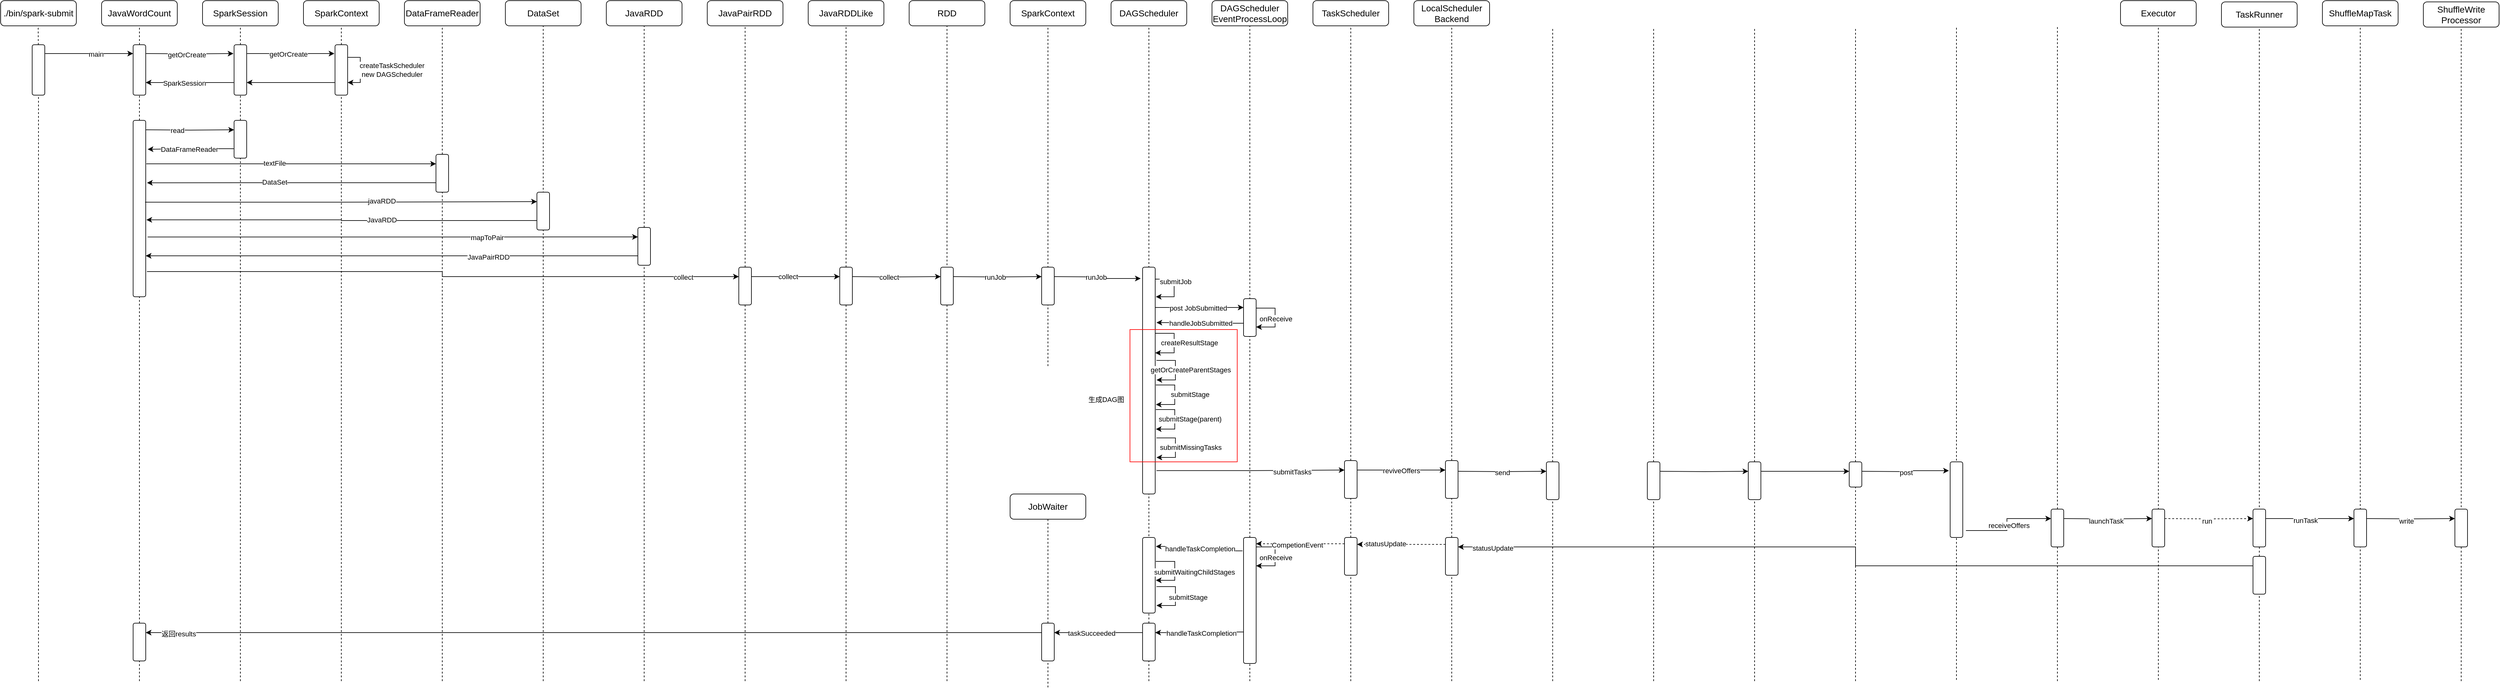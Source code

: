 <mxfile version="20.2.2" type="github">
  <diagram id="U8BS91Y_MRsQbwHD1So6" name="Page-1">
    <mxGraphModel dx="6232" dy="809" grid="1" gridSize="10" guides="1" tooltips="1" connect="1" arrows="1" fold="1" page="1" pageScale="1" pageWidth="5000" pageHeight="3000" math="0" shadow="0">
      <root>
        <mxCell id="0" />
        <mxCell id="1" parent="0" />
        <mxCell id="0Mfr6jbFzVe-f7cG6Vl7-1" value="DataFrameReader" style="rounded=1;html=1;fontSize=14;whiteSpace=wrap;" parent="1" vertex="1">
          <mxGeometry x="-4320" y="80" width="120" height="40" as="geometry" />
        </mxCell>
        <mxCell id="0Mfr6jbFzVe-f7cG6Vl7-2" value="" style="endArrow=none;dashed=1;html=1;rounded=0;entryX=0.5;entryY=1;entryDx=0;entryDy=0;startArrow=none;" parent="1" source="-e6ujkZfyic5jgYB_E-2-20" edge="1">
          <mxGeometry width="50" height="50" relative="1" as="geometry">
            <mxPoint x="-4260" y="1160" as="sourcePoint" />
            <mxPoint x="-4260" y="120" as="targetPoint" />
          </mxGeometry>
        </mxCell>
        <mxCell id="0Mfr6jbFzVe-f7cG6Vl7-5" value="DataSet" style="rounded=1;html=1;fontSize=14;whiteSpace=wrap;" parent="1" vertex="1">
          <mxGeometry x="-4160" y="80" width="120" height="40" as="geometry" />
        </mxCell>
        <mxCell id="0Mfr6jbFzVe-f7cG6Vl7-6" value="" style="endArrow=none;dashed=1;html=1;rounded=0;entryX=0.5;entryY=1;entryDx=0;entryDy=0;startArrow=none;" parent="1" edge="1">
          <mxGeometry width="50" height="50" relative="1" as="geometry">
            <mxPoint x="-4100" y="1160" as="sourcePoint" />
            <mxPoint x="-4100" y="120" as="targetPoint" />
          </mxGeometry>
        </mxCell>
        <mxCell id="0Mfr6jbFzVe-f7cG6Vl7-7" value="JavaRDD" style="rounded=1;html=1;fontSize=14;whiteSpace=wrap;" parent="1" vertex="1">
          <mxGeometry x="-4000" y="80" width="120" height="40" as="geometry" />
        </mxCell>
        <mxCell id="0Mfr6jbFzVe-f7cG6Vl7-8" value="" style="endArrow=none;dashed=1;html=1;rounded=0;entryX=0.5;entryY=1;entryDx=0;entryDy=0;startArrow=none;" parent="1" edge="1">
          <mxGeometry width="50" height="50" relative="1" as="geometry">
            <mxPoint x="-3940" y="1160" as="sourcePoint" />
            <mxPoint x="-3940" y="120" as="targetPoint" />
          </mxGeometry>
        </mxCell>
        <mxCell id="0Mfr6jbFzVe-f7cG6Vl7-9" value="JavaPairRDD" style="rounded=1;html=1;fontSize=14;whiteSpace=wrap;" parent="1" vertex="1">
          <mxGeometry x="-3840" y="80" width="120" height="40" as="geometry" />
        </mxCell>
        <mxCell id="0Mfr6jbFzVe-f7cG6Vl7-10" value="" style="endArrow=none;dashed=1;html=1;rounded=0;entryX=0.5;entryY=1;entryDx=0;entryDy=0;startArrow=none;" parent="1" source="-e6ujkZfyic5jgYB_E-2-28" edge="1">
          <mxGeometry width="50" height="50" relative="1" as="geometry">
            <mxPoint x="-3780" y="1160" as="sourcePoint" />
            <mxPoint x="-3780" y="120" as="targetPoint" />
          </mxGeometry>
        </mxCell>
        <mxCell id="0Mfr6jbFzVe-f7cG6Vl7-11" value="JavaRDDLike" style="rounded=1;html=1;fontSize=14;whiteSpace=wrap;" parent="1" vertex="1">
          <mxGeometry x="-3680" y="80" width="120" height="40" as="geometry" />
        </mxCell>
        <mxCell id="0Mfr6jbFzVe-f7cG6Vl7-12" value="" style="endArrow=none;dashed=1;html=1;rounded=0;entryX=0.5;entryY=1;entryDx=0;entryDy=0;startArrow=none;" parent="1" source="-e6ujkZfyic5jgYB_E-2-44" edge="1">
          <mxGeometry width="50" height="50" relative="1" as="geometry">
            <mxPoint x="-3620" y="1160" as="sourcePoint" />
            <mxPoint x="-3620" y="120" as="targetPoint" />
          </mxGeometry>
        </mxCell>
        <mxCell id="0Mfr6jbFzVe-f7cG6Vl7-13" value="RDD" style="rounded=1;html=1;fontSize=14;whiteSpace=wrap;" parent="1" vertex="1">
          <mxGeometry x="-3520" y="80" width="120" height="40" as="geometry" />
        </mxCell>
        <mxCell id="0Mfr6jbFzVe-f7cG6Vl7-14" value="" style="endArrow=none;dashed=1;html=1;rounded=0;entryX=0.5;entryY=1;entryDx=0;entryDy=0;startArrow=none;" parent="1" edge="1">
          <mxGeometry width="50" height="50" relative="1" as="geometry">
            <mxPoint x="-3460" y="1160" as="sourcePoint" />
            <mxPoint x="-3460" y="120" as="targetPoint" />
          </mxGeometry>
        </mxCell>
        <mxCell id="0Mfr6jbFzVe-f7cG6Vl7-15" value="SparkContext" style="rounded=1;html=1;fontSize=14;whiteSpace=wrap;" parent="1" vertex="1">
          <mxGeometry x="-3360" y="80" width="120" height="40" as="geometry" />
        </mxCell>
        <mxCell id="0Mfr6jbFzVe-f7cG6Vl7-16" value="" style="endArrow=none;dashed=1;html=1;rounded=0;entryX=0.5;entryY=1;entryDx=0;entryDy=0;startArrow=none;" parent="1" edge="1">
          <mxGeometry width="50" height="50" relative="1" as="geometry">
            <mxPoint x="-3300" y="660" as="sourcePoint" />
            <mxPoint x="-3300" y="120" as="targetPoint" />
          </mxGeometry>
        </mxCell>
        <mxCell id="0Mfr6jbFzVe-f7cG6Vl7-17" value="DAGScheduler" style="rounded=1;html=1;fontSize=14;whiteSpace=wrap;" parent="1" vertex="1">
          <mxGeometry x="-3200" y="80" width="120" height="40" as="geometry" />
        </mxCell>
        <mxCell id="0Mfr6jbFzVe-f7cG6Vl7-18" value="" style="endArrow=none;dashed=1;html=1;rounded=0;entryX=0.5;entryY=1;entryDx=0;entryDy=0;startArrow=none;" parent="1" source="yeJJzaqy2e3DadIRj8Ek-104" edge="1">
          <mxGeometry width="50" height="50" relative="1" as="geometry">
            <mxPoint x="-3140" y="1160" as="sourcePoint" />
            <mxPoint x="-3140" y="120" as="targetPoint" />
          </mxGeometry>
        </mxCell>
        <mxCell id="0Mfr6jbFzVe-f7cG6Vl7-19" value="&lt;div&gt;DAGScheduler&lt;/div&gt;&lt;div&gt;EventProcessLoop&lt;/div&gt;" style="rounded=1;html=1;fontSize=14;whiteSpace=wrap;" parent="1" vertex="1">
          <mxGeometry x="-3040" y="80" width="120" height="40" as="geometry" />
        </mxCell>
        <mxCell id="0Mfr6jbFzVe-f7cG6Vl7-20" value="" style="endArrow=none;dashed=1;html=1;rounded=0;entryX=0.5;entryY=1;entryDx=0;entryDy=0;startArrow=none;" parent="1" source="yeJJzaqy2e3DadIRj8Ek-89" edge="1">
          <mxGeometry width="50" height="50" relative="1" as="geometry">
            <mxPoint x="-2980" y="1160" as="sourcePoint" />
            <mxPoint x="-2980" y="120" as="targetPoint" />
          </mxGeometry>
        </mxCell>
        <mxCell id="0Mfr6jbFzVe-f7cG6Vl7-21" value="TaskScheduler" style="rounded=1;html=1;fontSize=14;whiteSpace=wrap;" parent="1" vertex="1">
          <mxGeometry x="-2880" y="80" width="120" height="40" as="geometry" />
        </mxCell>
        <mxCell id="0Mfr6jbFzVe-f7cG6Vl7-22" value="" style="endArrow=none;dashed=1;html=1;rounded=0;entryX=0.5;entryY=1;entryDx=0;entryDy=0;startArrow=none;" parent="1" source="yeJJzaqy2e3DadIRj8Ek-10" edge="1">
          <mxGeometry width="50" height="50" relative="1" as="geometry">
            <mxPoint x="-2820" y="1160" as="sourcePoint" />
            <mxPoint x="-2820" y="120" as="targetPoint" />
          </mxGeometry>
        </mxCell>
        <mxCell id="0Mfr6jbFzVe-f7cG6Vl7-23" value="&lt;div&gt;LocalScheduler&lt;/div&gt;&lt;div&gt;Backend&lt;/div&gt;" style="rounded=1;html=1;fontSize=14;whiteSpace=wrap;" parent="1" vertex="1">
          <mxGeometry x="-2720" y="80" width="120" height="40" as="geometry" />
        </mxCell>
        <mxCell id="0Mfr6jbFzVe-f7cG6Vl7-24" value="" style="endArrow=none;dashed=1;html=1;rounded=0;entryX=0.5;entryY=1;entryDx=0;entryDy=0;startArrow=none;" parent="1" source="yeJJzaqy2e3DadIRj8Ek-16" edge="1">
          <mxGeometry width="50" height="50" relative="1" as="geometry">
            <mxPoint x="-2660" y="1160" as="sourcePoint" />
            <mxPoint x="-2660" y="120" as="targetPoint" />
          </mxGeometry>
        </mxCell>
        <mxCell id="0Mfr6jbFzVe-f7cG6Vl7-25" value="SparkContext" style="rounded=1;html=1;fontSize=14;whiteSpace=wrap;" parent="1" vertex="1">
          <mxGeometry x="-4480" y="80" width="120" height="40" as="geometry" />
        </mxCell>
        <mxCell id="0Mfr6jbFzVe-f7cG6Vl7-26" value="" style="endArrow=none;dashed=1;html=1;rounded=0;entryX=0.5;entryY=1;entryDx=0;entryDy=0;startArrow=none;" parent="1" source="-e6ujkZfyic5jgYB_E-2-3" edge="1">
          <mxGeometry width="50" height="50" relative="1" as="geometry">
            <mxPoint x="-4420" y="1160" as="sourcePoint" />
            <mxPoint x="-4420" y="120" as="targetPoint" />
          </mxGeometry>
        </mxCell>
        <mxCell id="0Mfr6jbFzVe-f7cG6Vl7-27" value="SparkSession" style="rounded=1;html=1;fontSize=14;whiteSpace=wrap;" parent="1" vertex="1">
          <mxGeometry x="-4640" y="80" width="120" height="40" as="geometry" />
        </mxCell>
        <mxCell id="0Mfr6jbFzVe-f7cG6Vl7-28" value="" style="endArrow=none;dashed=1;html=1;rounded=0;entryX=0.5;entryY=1;entryDx=0;entryDy=0;startArrow=none;" parent="1" source="-e6ujkZfyic5jgYB_E-2-15" edge="1">
          <mxGeometry width="50" height="50" relative="1" as="geometry">
            <mxPoint x="-4580" y="1160" as="sourcePoint" />
            <mxPoint x="-4580" y="120" as="targetPoint" />
          </mxGeometry>
        </mxCell>
        <mxCell id="0Mfr6jbFzVe-f7cG6Vl7-29" value="JavaWordCount" style="rounded=1;html=1;fontSize=14;whiteSpace=wrap;" parent="1" vertex="1">
          <mxGeometry x="-4800" y="80" width="120" height="40" as="geometry" />
        </mxCell>
        <mxCell id="0Mfr6jbFzVe-f7cG6Vl7-30" value="" style="endArrow=none;dashed=1;html=1;rounded=0;entryX=0.5;entryY=1;entryDx=0;entryDy=0;startArrow=none;" parent="1" source="-e6ujkZfyic5jgYB_E-2-13" edge="1">
          <mxGeometry width="50" height="50" relative="1" as="geometry">
            <mxPoint x="-4740" y="1160" as="sourcePoint" />
            <mxPoint x="-4740" y="120" as="targetPoint" />
          </mxGeometry>
        </mxCell>
        <mxCell id="-e6ujkZfyic5jgYB_E-2-5" style="edgeStyle=orthogonalEdgeStyle;rounded=0;orthogonalLoop=1;jettySize=auto;html=1;entryX=-0.05;entryY=0.175;entryDx=0;entryDy=0;entryPerimeter=0;" parent="1" target="-e6ujkZfyic5jgYB_E-2-2" edge="1">
          <mxGeometry relative="1" as="geometry">
            <mxPoint x="-4730" y="164" as="sourcePoint" />
          </mxGeometry>
        </mxCell>
        <mxCell id="-e6ujkZfyic5jgYB_E-2-7" value="&lt;div&gt;getOrCreate&lt;/div&gt;" style="edgeLabel;html=1;align=center;verticalAlign=middle;resizable=0;points=[];" parent="-e6ujkZfyic5jgYB_E-2-5" vertex="1" connectable="0">
          <mxGeometry x="-0.286" y="-2" relative="1" as="geometry">
            <mxPoint x="15" y="-1" as="offset" />
          </mxGeometry>
        </mxCell>
        <mxCell id="-e6ujkZfyic5jgYB_E-2-1" value="" style="rounded=1;whiteSpace=wrap;html=1;" parent="1" vertex="1">
          <mxGeometry x="-4750" y="150" width="20" height="80" as="geometry" />
        </mxCell>
        <mxCell id="-e6ujkZfyic5jgYB_E-2-6" style="edgeStyle=orthogonalEdgeStyle;rounded=0;orthogonalLoop=1;jettySize=auto;html=1;exitX=0.95;exitY=0.175;exitDx=0;exitDy=0;entryX=-0.05;entryY=0.175;entryDx=0;entryDy=0;entryPerimeter=0;exitPerimeter=0;" parent="1" source="-e6ujkZfyic5jgYB_E-2-2" target="-e6ujkZfyic5jgYB_E-2-3" edge="1">
          <mxGeometry relative="1" as="geometry">
            <mxPoint x="-4440" y="165" as="targetPoint" />
          </mxGeometry>
        </mxCell>
        <mxCell id="-e6ujkZfyic5jgYB_E-2-8" value="getOrCreate" style="edgeLabel;html=1;align=center;verticalAlign=middle;resizable=0;points=[];" parent="-e6ujkZfyic5jgYB_E-2-6" vertex="1" connectable="0">
          <mxGeometry x="-0.343" y="-1" relative="1" as="geometry">
            <mxPoint x="21" as="offset" />
          </mxGeometry>
        </mxCell>
        <mxCell id="-e6ujkZfyic5jgYB_E-2-12" style="edgeStyle=orthogonalEdgeStyle;rounded=0;orthogonalLoop=1;jettySize=auto;html=1;exitX=0;exitY=0.75;exitDx=0;exitDy=0;entryX=1;entryY=0.75;entryDx=0;entryDy=0;" parent="1" source="-e6ujkZfyic5jgYB_E-2-2" target="-e6ujkZfyic5jgYB_E-2-1" edge="1">
          <mxGeometry relative="1" as="geometry" />
        </mxCell>
        <mxCell id="-e6ujkZfyic5jgYB_E-2-26" value="SparkSession" style="edgeLabel;html=1;align=center;verticalAlign=middle;resizable=0;points=[];" parent="-e6ujkZfyic5jgYB_E-2-12" vertex="1" connectable="0">
          <mxGeometry x="0.257" y="1" relative="1" as="geometry">
            <mxPoint x="9" as="offset" />
          </mxGeometry>
        </mxCell>
        <mxCell id="-e6ujkZfyic5jgYB_E-2-2" value="" style="rounded=1;whiteSpace=wrap;html=1;" parent="1" vertex="1">
          <mxGeometry x="-4590" y="150" width="20" height="80" as="geometry" />
        </mxCell>
        <mxCell id="-e6ujkZfyic5jgYB_E-2-11" style="edgeStyle=orthogonalEdgeStyle;rounded=0;orthogonalLoop=1;jettySize=auto;html=1;exitX=0;exitY=0.75;exitDx=0;exitDy=0;entryX=1;entryY=0.75;entryDx=0;entryDy=0;" parent="1" source="-e6ujkZfyic5jgYB_E-2-3" target="-e6ujkZfyic5jgYB_E-2-2" edge="1">
          <mxGeometry relative="1" as="geometry" />
        </mxCell>
        <mxCell id="-e6ujkZfyic5jgYB_E-2-3" value="" style="rounded=1;whiteSpace=wrap;html=1;" parent="1" vertex="1">
          <mxGeometry x="-4430" y="150" width="20" height="80" as="geometry" />
        </mxCell>
        <mxCell id="-e6ujkZfyic5jgYB_E-2-4" value="" style="endArrow=none;dashed=1;html=1;rounded=0;entryX=0.5;entryY=1;entryDx=0;entryDy=0;startArrow=none;" parent="1" target="-e6ujkZfyic5jgYB_E-2-3" edge="1">
          <mxGeometry width="50" height="50" relative="1" as="geometry">
            <mxPoint x="-4420" y="1160" as="sourcePoint" />
            <mxPoint x="-4420" y="120" as="targetPoint" />
          </mxGeometry>
        </mxCell>
        <mxCell id="-e6ujkZfyic5jgYB_E-2-9" value="&lt;div&gt;createTaskScheduler&lt;/div&gt;&lt;div&gt;new DAGScheduler&lt;br&gt;&lt;/div&gt;" style="edgeStyle=orthogonalEdgeStyle;rounded=0;orthogonalLoop=1;jettySize=auto;html=1;exitX=1;exitY=0.25;exitDx=0;exitDy=0;entryX=1;entryY=0.75;entryDx=0;entryDy=0;" parent="1" source="-e6ujkZfyic5jgYB_E-2-3" target="-e6ujkZfyic5jgYB_E-2-3" edge="1">
          <mxGeometry y="50" relative="1" as="geometry">
            <mxPoint as="offset" />
          </mxGeometry>
        </mxCell>
        <mxCell id="-e6ujkZfyic5jgYB_E-2-13" value="" style="rounded=1;whiteSpace=wrap;html=1;" parent="1" vertex="1">
          <mxGeometry x="-4750" y="270" width="20" height="280" as="geometry" />
        </mxCell>
        <mxCell id="-e6ujkZfyic5jgYB_E-2-14" value="" style="endArrow=none;dashed=1;html=1;rounded=0;entryX=0.5;entryY=1;entryDx=0;entryDy=0;startArrow=none;" parent="1" source="yeJJzaqy2e3DadIRj8Ek-116" target="-e6ujkZfyic5jgYB_E-2-13" edge="1">
          <mxGeometry width="50" height="50" relative="1" as="geometry">
            <mxPoint x="-4740" y="1160" as="sourcePoint" />
            <mxPoint x="-4740" y="120" as="targetPoint" />
          </mxGeometry>
        </mxCell>
        <mxCell id="-e6ujkZfyic5jgYB_E-2-17" style="edgeStyle=orthogonalEdgeStyle;rounded=0;orthogonalLoop=1;jettySize=auto;html=1;exitX=0;exitY=0.25;exitDx=0;exitDy=0;entryX=0;entryY=0.25;entryDx=0;entryDy=0;" parent="1" target="-e6ujkZfyic5jgYB_E-2-15" edge="1">
          <mxGeometry relative="1" as="geometry">
            <mxPoint x="-4730" y="285" as="sourcePoint" />
          </mxGeometry>
        </mxCell>
        <mxCell id="-e6ujkZfyic5jgYB_E-2-35" value="read" style="edgeLabel;html=1;align=center;verticalAlign=middle;resizable=0;points=[];" parent="-e6ujkZfyic5jgYB_E-2-17" vertex="1" connectable="0">
          <mxGeometry x="-0.286" relative="1" as="geometry">
            <mxPoint as="offset" />
          </mxGeometry>
        </mxCell>
        <mxCell id="-e6ujkZfyic5jgYB_E-2-19" style="edgeStyle=orthogonalEdgeStyle;rounded=0;orthogonalLoop=1;jettySize=auto;html=1;exitX=0;exitY=0.75;exitDx=0;exitDy=0;entryX=1.15;entryY=0.164;entryDx=0;entryDy=0;entryPerimeter=0;" parent="1" source="-e6ujkZfyic5jgYB_E-2-15" target="-e6ujkZfyic5jgYB_E-2-13" edge="1">
          <mxGeometry relative="1" as="geometry" />
        </mxCell>
        <mxCell id="-e6ujkZfyic5jgYB_E-2-36" value="DataFrameReader" style="edgeLabel;html=1;align=center;verticalAlign=middle;resizable=0;points=[];" parent="-e6ujkZfyic5jgYB_E-2-19" vertex="1" connectable="0">
          <mxGeometry x="0.26" relative="1" as="geometry">
            <mxPoint x="15" as="offset" />
          </mxGeometry>
        </mxCell>
        <mxCell id="-e6ujkZfyic5jgYB_E-2-15" value="" style="rounded=1;whiteSpace=wrap;html=1;" parent="1" vertex="1">
          <mxGeometry x="-4590" y="270" width="20" height="60" as="geometry" />
        </mxCell>
        <mxCell id="-e6ujkZfyic5jgYB_E-2-16" value="" style="endArrow=none;dashed=1;html=1;rounded=0;entryX=0.5;entryY=1;entryDx=0;entryDy=0;startArrow=none;" parent="1" target="-e6ujkZfyic5jgYB_E-2-15" edge="1">
          <mxGeometry width="50" height="50" relative="1" as="geometry">
            <mxPoint x="-4580" y="1160" as="sourcePoint" />
            <mxPoint x="-4580" y="120" as="targetPoint" />
          </mxGeometry>
        </mxCell>
        <mxCell id="-e6ujkZfyic5jgYB_E-2-22" style="edgeStyle=orthogonalEdgeStyle;rounded=0;orthogonalLoop=1;jettySize=auto;html=1;exitX=0;exitY=0.25;exitDx=0;exitDy=0;entryX=1.05;entryY=0.558;entryDx=0;entryDy=0;entryPerimeter=0;" parent="1" edge="1">
          <mxGeometry relative="1" as="geometry">
            <mxPoint x="-4729" y="338.96" as="sourcePoint" />
            <mxPoint x="-4270" y="339" as="targetPoint" />
          </mxGeometry>
        </mxCell>
        <mxCell id="-e6ujkZfyic5jgYB_E-2-37" value="textFile" style="edgeLabel;html=1;align=center;verticalAlign=middle;resizable=0;points=[];" parent="-e6ujkZfyic5jgYB_E-2-22" vertex="1" connectable="0">
          <mxGeometry x="-0.116" y="1" relative="1" as="geometry">
            <mxPoint as="offset" />
          </mxGeometry>
        </mxCell>
        <mxCell id="-e6ujkZfyic5jgYB_E-2-23" style="edgeStyle=orthogonalEdgeStyle;rounded=0;orthogonalLoop=1;jettySize=auto;html=1;exitX=0;exitY=0.75;exitDx=0;exitDy=0;entryX=1.1;entryY=0.354;entryDx=0;entryDy=0;entryPerimeter=0;" parent="1" source="-e6ujkZfyic5jgYB_E-2-20" target="-e6ujkZfyic5jgYB_E-2-13" edge="1">
          <mxGeometry relative="1" as="geometry" />
        </mxCell>
        <mxCell id="-e6ujkZfyic5jgYB_E-2-38" value="DataSet" style="edgeLabel;html=1;align=center;verticalAlign=middle;resizable=0;points=[];" parent="-e6ujkZfyic5jgYB_E-2-23" vertex="1" connectable="0">
          <mxGeometry x="0.118" y="-1" relative="1" as="geometry">
            <mxPoint as="offset" />
          </mxGeometry>
        </mxCell>
        <mxCell id="-e6ujkZfyic5jgYB_E-2-20" value="" style="rounded=1;whiteSpace=wrap;html=1;" parent="1" vertex="1">
          <mxGeometry x="-4270" y="324" width="20" height="60" as="geometry" />
        </mxCell>
        <mxCell id="-e6ujkZfyic5jgYB_E-2-21" value="" style="endArrow=none;dashed=1;html=1;rounded=0;entryX=0.5;entryY=1;entryDx=0;entryDy=0;startArrow=none;" parent="1" target="-e6ujkZfyic5jgYB_E-2-20" edge="1">
          <mxGeometry width="50" height="50" relative="1" as="geometry">
            <mxPoint x="-4260" y="1160" as="sourcePoint" />
            <mxPoint x="-4260" y="120" as="targetPoint" />
          </mxGeometry>
        </mxCell>
        <mxCell id="-e6ujkZfyic5jgYB_E-2-27" style="edgeStyle=orthogonalEdgeStyle;rounded=0;orthogonalLoop=1;jettySize=auto;html=1;exitX=0.95;exitY=0.464;exitDx=0;exitDy=0;entryX=0;entryY=0.25;entryDx=0;entryDy=0;exitPerimeter=0;" parent="1" source="-e6ujkZfyic5jgYB_E-2-13" target="-e6ujkZfyic5jgYB_E-2-24" edge="1">
          <mxGeometry relative="1" as="geometry" />
        </mxCell>
        <mxCell id="-e6ujkZfyic5jgYB_E-2-39" value="javaRDD" style="edgeLabel;html=1;align=center;verticalAlign=middle;resizable=0;points=[];" parent="-e6ujkZfyic5jgYB_E-2-27" vertex="1" connectable="0">
          <mxGeometry x="0.209" y="1" relative="1" as="geometry">
            <mxPoint as="offset" />
          </mxGeometry>
        </mxCell>
        <mxCell id="-e6ujkZfyic5jgYB_E-2-30" style="edgeStyle=orthogonalEdgeStyle;rounded=0;orthogonalLoop=1;jettySize=auto;html=1;exitX=0;exitY=0.75;exitDx=0;exitDy=0;entryX=1.05;entryY=0.564;entryDx=0;entryDy=0;entryPerimeter=0;" parent="1" source="-e6ujkZfyic5jgYB_E-2-24" target="-e6ujkZfyic5jgYB_E-2-13" edge="1">
          <mxGeometry relative="1" as="geometry" />
        </mxCell>
        <mxCell id="-e6ujkZfyic5jgYB_E-2-40" value="JavaRDD" style="edgeLabel;html=1;align=center;verticalAlign=middle;resizable=0;points=[];" parent="-e6ujkZfyic5jgYB_E-2-30" vertex="1" connectable="0">
          <mxGeometry x="-0.171" y="-1" relative="1" as="geometry">
            <mxPoint x="11" as="offset" />
          </mxGeometry>
        </mxCell>
        <mxCell id="-e6ujkZfyic5jgYB_E-2-24" value="" style="rounded=1;whiteSpace=wrap;html=1;" parent="1" vertex="1">
          <mxGeometry x="-4110" y="384" width="20" height="60" as="geometry" />
        </mxCell>
        <mxCell id="-e6ujkZfyic5jgYB_E-2-31" style="edgeStyle=orthogonalEdgeStyle;rounded=0;orthogonalLoop=1;jettySize=auto;html=1;exitX=1.15;exitY=0.661;exitDx=0;exitDy=0;entryX=0;entryY=0.25;entryDx=0;entryDy=0;exitPerimeter=0;" parent="1" source="-e6ujkZfyic5jgYB_E-2-13" target="-e6ujkZfyic5jgYB_E-2-25" edge="1">
          <mxGeometry relative="1" as="geometry" />
        </mxCell>
        <mxCell id="-e6ujkZfyic5jgYB_E-2-41" value="mapToPair" style="edgeLabel;html=1;align=center;verticalAlign=middle;resizable=0;points=[];" parent="-e6ujkZfyic5jgYB_E-2-31" vertex="1" connectable="0">
          <mxGeometry x="0.384" y="-1" relative="1" as="geometry">
            <mxPoint as="offset" />
          </mxGeometry>
        </mxCell>
        <mxCell id="-e6ujkZfyic5jgYB_E-2-32" style="edgeStyle=orthogonalEdgeStyle;rounded=0;orthogonalLoop=1;jettySize=auto;html=1;exitX=0;exitY=0.75;exitDx=0;exitDy=0;" parent="1" source="-e6ujkZfyic5jgYB_E-2-25" edge="1">
          <mxGeometry relative="1" as="geometry">
            <mxPoint x="-4730" y="485" as="targetPoint" />
          </mxGeometry>
        </mxCell>
        <mxCell id="-e6ujkZfyic5jgYB_E-2-42" value="JavaPairRDD" style="edgeLabel;html=1;align=center;verticalAlign=middle;resizable=0;points=[];" parent="-e6ujkZfyic5jgYB_E-2-32" vertex="1" connectable="0">
          <mxGeometry x="-0.364" y="2" relative="1" as="geometry">
            <mxPoint x="11" as="offset" />
          </mxGeometry>
        </mxCell>
        <mxCell id="-e6ujkZfyic5jgYB_E-2-25" value="" style="rounded=1;whiteSpace=wrap;html=1;" parent="1" vertex="1">
          <mxGeometry x="-3950" y="440" width="20" height="60" as="geometry" />
        </mxCell>
        <mxCell id="-e6ujkZfyic5jgYB_E-2-33" style="edgeStyle=orthogonalEdgeStyle;rounded=0;orthogonalLoop=1;jettySize=auto;html=1;exitX=1.1;exitY=0.857;exitDx=0;exitDy=0;entryX=0;entryY=0.25;entryDx=0;entryDy=0;exitPerimeter=0;" parent="1" source="-e6ujkZfyic5jgYB_E-2-13" target="-e6ujkZfyic5jgYB_E-2-28" edge="1">
          <mxGeometry relative="1" as="geometry" />
        </mxCell>
        <mxCell id="-e6ujkZfyic5jgYB_E-2-43" value="collect" style="edgeLabel;html=1;align=center;verticalAlign=middle;resizable=0;points=[];" parent="-e6ujkZfyic5jgYB_E-2-33" vertex="1" connectable="0">
          <mxGeometry x="0.812" y="-1" relative="1" as="geometry">
            <mxPoint x="1" as="offset" />
          </mxGeometry>
        </mxCell>
        <mxCell id="-e6ujkZfyic5jgYB_E-2-46" style="edgeStyle=orthogonalEdgeStyle;rounded=0;orthogonalLoop=1;jettySize=auto;html=1;exitX=1;exitY=0.25;exitDx=0;exitDy=0;entryX=0;entryY=0.25;entryDx=0;entryDy=0;" parent="1" source="-e6ujkZfyic5jgYB_E-2-28" target="-e6ujkZfyic5jgYB_E-2-44" edge="1">
          <mxGeometry relative="1" as="geometry" />
        </mxCell>
        <mxCell id="-e6ujkZfyic5jgYB_E-2-47" value="collect" style="edgeLabel;html=1;align=center;verticalAlign=middle;resizable=0;points=[];" parent="-e6ujkZfyic5jgYB_E-2-46" vertex="1" connectable="0">
          <mxGeometry x="-0.171" relative="1" as="geometry">
            <mxPoint as="offset" />
          </mxGeometry>
        </mxCell>
        <mxCell id="-e6ujkZfyic5jgYB_E-2-28" value="" style="rounded=1;whiteSpace=wrap;html=1;" parent="1" vertex="1">
          <mxGeometry x="-3790" y="503" width="20" height="60" as="geometry" />
        </mxCell>
        <mxCell id="-e6ujkZfyic5jgYB_E-2-29" value="" style="endArrow=none;dashed=1;html=1;rounded=0;entryX=0.5;entryY=1;entryDx=0;entryDy=0;startArrow=none;" parent="1" target="-e6ujkZfyic5jgYB_E-2-28" edge="1">
          <mxGeometry width="50" height="50" relative="1" as="geometry">
            <mxPoint x="-3780" y="1160" as="sourcePoint" />
            <mxPoint x="-3780" y="120" as="targetPoint" />
          </mxGeometry>
        </mxCell>
        <mxCell id="-e6ujkZfyic5jgYB_E-2-44" value="" style="rounded=1;whiteSpace=wrap;html=1;" parent="1" vertex="1">
          <mxGeometry x="-3630" y="503" width="20" height="60" as="geometry" />
        </mxCell>
        <mxCell id="-e6ujkZfyic5jgYB_E-2-45" value="" style="endArrow=none;dashed=1;html=1;rounded=0;entryX=0.5;entryY=1;entryDx=0;entryDy=0;startArrow=none;" parent="1" target="-e6ujkZfyic5jgYB_E-2-44" edge="1">
          <mxGeometry width="50" height="50" relative="1" as="geometry">
            <mxPoint x="-3620" y="1160" as="sourcePoint" />
            <mxPoint x="-3620" y="120" as="targetPoint" />
          </mxGeometry>
        </mxCell>
        <mxCell id="-e6ujkZfyic5jgYB_E-2-48" style="edgeStyle=orthogonalEdgeStyle;rounded=0;orthogonalLoop=1;jettySize=auto;html=1;exitX=1;exitY=0.25;exitDx=0;exitDy=0;entryX=0;entryY=0.25;entryDx=0;entryDy=0;" parent="1" target="-e6ujkZfyic5jgYB_E-2-50" edge="1">
          <mxGeometry relative="1" as="geometry">
            <mxPoint x="-3610" y="518" as="sourcePoint" />
          </mxGeometry>
        </mxCell>
        <mxCell id="-e6ujkZfyic5jgYB_E-2-49" value="collect" style="edgeLabel;html=1;align=center;verticalAlign=middle;resizable=0;points=[];" parent="-e6ujkZfyic5jgYB_E-2-48" vertex="1" connectable="0">
          <mxGeometry x="-0.171" relative="1" as="geometry">
            <mxPoint as="offset" />
          </mxGeometry>
        </mxCell>
        <mxCell id="-e6ujkZfyic5jgYB_E-2-50" value="" style="rounded=1;whiteSpace=wrap;html=1;" parent="1" vertex="1">
          <mxGeometry x="-3470" y="503" width="20" height="60" as="geometry" />
        </mxCell>
        <mxCell id="-e6ujkZfyic5jgYB_E-2-51" style="edgeStyle=orthogonalEdgeStyle;rounded=0;orthogonalLoop=1;jettySize=auto;html=1;exitX=1;exitY=0.25;exitDx=0;exitDy=0;entryX=0;entryY=0.25;entryDx=0;entryDy=0;" parent="1" target="-e6ujkZfyic5jgYB_E-2-53" edge="1">
          <mxGeometry relative="1" as="geometry">
            <mxPoint x="-3450" y="518" as="sourcePoint" />
          </mxGeometry>
        </mxCell>
        <mxCell id="-e6ujkZfyic5jgYB_E-2-52" value="runJob" style="edgeLabel;html=1;align=center;verticalAlign=middle;resizable=0;points=[];" parent="-e6ujkZfyic5jgYB_E-2-51" vertex="1" connectable="0">
          <mxGeometry x="-0.171" relative="1" as="geometry">
            <mxPoint x="8" as="offset" />
          </mxGeometry>
        </mxCell>
        <mxCell id="-e6ujkZfyic5jgYB_E-2-53" value="" style="rounded=1;whiteSpace=wrap;html=1;" parent="1" vertex="1">
          <mxGeometry x="-3310" y="503" width="20" height="60" as="geometry" />
        </mxCell>
        <mxCell id="-e6ujkZfyic5jgYB_E-2-54" style="edgeStyle=orthogonalEdgeStyle;rounded=0;orthogonalLoop=1;jettySize=auto;html=1;exitX=1;exitY=0.25;exitDx=0;exitDy=0;entryX=-0.15;entryY=0.05;entryDx=0;entryDy=0;entryPerimeter=0;" parent="1" target="-e6ujkZfyic5jgYB_E-2-56" edge="1">
          <mxGeometry relative="1" as="geometry">
            <mxPoint x="-3290" y="518" as="sourcePoint" />
          </mxGeometry>
        </mxCell>
        <mxCell id="-e6ujkZfyic5jgYB_E-2-55" value="runJob" style="edgeLabel;html=1;align=center;verticalAlign=middle;resizable=0;points=[];" parent="-e6ujkZfyic5jgYB_E-2-54" vertex="1" connectable="0">
          <mxGeometry x="-0.171" relative="1" as="geometry">
            <mxPoint x="8" as="offset" />
          </mxGeometry>
        </mxCell>
        <mxCell id="-e6ujkZfyic5jgYB_E-2-56" value="" style="rounded=1;whiteSpace=wrap;html=1;" parent="1" vertex="1">
          <mxGeometry x="-3150" y="503" width="20" height="360" as="geometry" />
        </mxCell>
        <mxCell id="-e6ujkZfyic5jgYB_E-2-57" style="edgeStyle=orthogonalEdgeStyle;rounded=0;orthogonalLoop=1;jettySize=auto;html=1;exitX=1;exitY=0.119;exitDx=0;exitDy=0;exitPerimeter=0;" parent="1" source="-e6ujkZfyic5jgYB_E-2-56" edge="1">
          <mxGeometry relative="1" as="geometry">
            <mxPoint x="-3129" y="550" as="targetPoint" />
            <Array as="points">
              <mxPoint x="-3130" y="522" />
              <mxPoint x="-3100" y="522" />
              <mxPoint x="-3100" y="550" />
              <mxPoint x="-3129" y="550" />
            </Array>
          </mxGeometry>
        </mxCell>
        <mxCell id="-e6ujkZfyic5jgYB_E-2-58" value="submitJob" style="edgeLabel;html=1;align=center;verticalAlign=middle;resizable=0;points=[];" parent="-e6ujkZfyic5jgYB_E-2-57" vertex="1" connectable="0">
          <mxGeometry x="0.041" y="2" relative="1" as="geometry">
            <mxPoint as="offset" />
          </mxGeometry>
        </mxCell>
        <mxCell id="-e6ujkZfyic5jgYB_E-2-61" style="edgeStyle=orthogonalEdgeStyle;rounded=0;orthogonalLoop=1;jettySize=auto;html=1;exitX=0;exitY=0.25;exitDx=0;exitDy=0;entryX=1;entryY=0.406;entryDx=0;entryDy=0;entryPerimeter=0;" parent="1" edge="1">
          <mxGeometry relative="1" as="geometry">
            <mxPoint x="-3130" y="566.96" as="sourcePoint" />
            <mxPoint x="-2990" y="567" as="targetPoint" />
          </mxGeometry>
        </mxCell>
        <mxCell id="-e6ujkZfyic5jgYB_E-2-62" value="post JobSubmitted" style="edgeLabel;html=1;align=center;verticalAlign=middle;resizable=0;points=[];" parent="-e6ujkZfyic5jgYB_E-2-61" vertex="1" connectable="0">
          <mxGeometry x="-0.029" y="-1" relative="1" as="geometry">
            <mxPoint as="offset" />
          </mxGeometry>
        </mxCell>
        <mxCell id="-e6ujkZfyic5jgYB_E-2-65" style="edgeStyle=orthogonalEdgeStyle;rounded=0;orthogonalLoop=1;jettySize=auto;html=1;exitX=0;exitY=0.75;exitDx=0;exitDy=0;entryX=1.1;entryY=0.47;entryDx=0;entryDy=0;entryPerimeter=0;" parent="1" edge="1">
          <mxGeometry relative="1" as="geometry">
            <mxPoint x="-2990" y="592" as="sourcePoint" />
            <mxPoint x="-3128" y="591" as="targetPoint" />
            <Array as="points">
              <mxPoint x="-3059" y="592" />
              <mxPoint x="-3059" y="591" />
            </Array>
          </mxGeometry>
        </mxCell>
        <mxCell id="-e6ujkZfyic5jgYB_E-2-66" value="handleJobSubmitted" style="edgeLabel;html=1;align=center;verticalAlign=middle;resizable=0;points=[];" parent="-e6ujkZfyic5jgYB_E-2-65" vertex="1" connectable="0">
          <mxGeometry x="0.11" y="1" relative="1" as="geometry">
            <mxPoint x="8" as="offset" />
          </mxGeometry>
        </mxCell>
        <mxCell id="-e6ujkZfyic5jgYB_E-2-59" value="" style="rounded=1;whiteSpace=wrap;html=1;" parent="1" vertex="1">
          <mxGeometry x="-2990" y="553" width="20" height="60" as="geometry" />
        </mxCell>
        <mxCell id="-e6ujkZfyic5jgYB_E-2-63" style="edgeStyle=orthogonalEdgeStyle;rounded=0;orthogonalLoop=1;jettySize=auto;html=1;exitX=1;exitY=0.25;exitDx=0;exitDy=0;entryX=1;entryY=0.75;entryDx=0;entryDy=0;" parent="1" source="-e6ujkZfyic5jgYB_E-2-59" target="-e6ujkZfyic5jgYB_E-2-59" edge="1">
          <mxGeometry relative="1" as="geometry">
            <Array as="points">
              <mxPoint x="-2940" y="568" />
              <mxPoint x="-2940" y="598" />
            </Array>
          </mxGeometry>
        </mxCell>
        <mxCell id="-e6ujkZfyic5jgYB_E-2-64" value="onReceive" style="edgeLabel;html=1;align=center;verticalAlign=middle;resizable=0;points=[];" parent="-e6ujkZfyic5jgYB_E-2-63" vertex="1" connectable="0">
          <mxGeometry x="0.029" y="1" relative="1" as="geometry">
            <mxPoint as="offset" />
          </mxGeometry>
        </mxCell>
        <mxCell id="-e6ujkZfyic5jgYB_E-2-67" style="edgeStyle=orthogonalEdgeStyle;rounded=0;orthogonalLoop=1;jettySize=auto;html=1;exitX=1;exitY=0.75;exitDx=0;exitDy=0;entryX=1;entryY=0.944;entryDx=0;entryDy=0;entryPerimeter=0;" parent="1" edge="1">
          <mxGeometry relative="1" as="geometry">
            <mxPoint x="-3130" y="608" as="sourcePoint" />
            <mxPoint x="-3130" y="639.04" as="targetPoint" />
            <Array as="points">
              <mxPoint x="-3100" y="608" />
              <mxPoint x="-3100" y="639" />
            </Array>
          </mxGeometry>
        </mxCell>
        <mxCell id="-e6ujkZfyic5jgYB_E-2-68" value="createResultStage" style="edgeLabel;html=1;align=center;verticalAlign=middle;resizable=0;points=[];" parent="-e6ujkZfyic5jgYB_E-2-67" vertex="1" connectable="0">
          <mxGeometry x="-0.011" y="2" relative="1" as="geometry">
            <mxPoint x="22" as="offset" />
          </mxGeometry>
        </mxCell>
        <mxCell id="yeJJzaqy2e3DadIRj8Ek-2" style="edgeStyle=orthogonalEdgeStyle;rounded=0;orthogonalLoop=1;jettySize=auto;html=1;exitX=1;exitY=0.75;exitDx=0;exitDy=0;entryX=1;entryY=0.944;entryDx=0;entryDy=0;entryPerimeter=0;" parent="1" edge="1">
          <mxGeometry relative="1" as="geometry">
            <mxPoint x="-3128" y="651" as="sourcePoint" />
            <mxPoint x="-3128" y="682.04" as="targetPoint" />
            <Array as="points">
              <mxPoint x="-3098" y="651" />
              <mxPoint x="-3098" y="682" />
            </Array>
          </mxGeometry>
        </mxCell>
        <mxCell id="yeJJzaqy2e3DadIRj8Ek-3" value="getOrCreateParentStages" style="edgeLabel;html=1;align=center;verticalAlign=middle;resizable=0;points=[];" parent="yeJJzaqy2e3DadIRj8Ek-2" vertex="1" connectable="0">
          <mxGeometry x="-0.011" y="2" relative="1" as="geometry">
            <mxPoint x="22" as="offset" />
          </mxGeometry>
        </mxCell>
        <mxCell id="yeJJzaqy2e3DadIRj8Ek-4" style="edgeStyle=orthogonalEdgeStyle;rounded=0;orthogonalLoop=1;jettySize=auto;html=1;exitX=1;exitY=0.75;exitDx=0;exitDy=0;entryX=1;entryY=0.944;entryDx=0;entryDy=0;entryPerimeter=0;" parent="1" edge="1">
          <mxGeometry relative="1" as="geometry">
            <mxPoint x="-3129" y="690" as="sourcePoint" />
            <mxPoint x="-3129" y="721.04" as="targetPoint" />
            <Array as="points">
              <mxPoint x="-3099" y="690" />
              <mxPoint x="-3099" y="721" />
            </Array>
          </mxGeometry>
        </mxCell>
        <mxCell id="yeJJzaqy2e3DadIRj8Ek-5" value="submitStage" style="edgeLabel;html=1;align=center;verticalAlign=middle;resizable=0;points=[];" parent="yeJJzaqy2e3DadIRj8Ek-4" vertex="1" connectable="0">
          <mxGeometry x="-0.011" y="2" relative="1" as="geometry">
            <mxPoint x="22" as="offset" />
          </mxGeometry>
        </mxCell>
        <mxCell id="yeJJzaqy2e3DadIRj8Ek-6" style="edgeStyle=orthogonalEdgeStyle;rounded=0;orthogonalLoop=1;jettySize=auto;html=1;exitX=1;exitY=0.75;exitDx=0;exitDy=0;entryX=1;entryY=0.944;entryDx=0;entryDy=0;entryPerimeter=0;" parent="1" edge="1">
          <mxGeometry relative="1" as="geometry">
            <mxPoint x="-3129" y="729" as="sourcePoint" />
            <mxPoint x="-3129" y="760.04" as="targetPoint" />
            <Array as="points">
              <mxPoint x="-3099" y="729" />
              <mxPoint x="-3099" y="760" />
            </Array>
          </mxGeometry>
        </mxCell>
        <mxCell id="yeJJzaqy2e3DadIRj8Ek-7" value="submitStage(parent)" style="edgeLabel;html=1;align=center;verticalAlign=middle;resizable=0;points=[];" parent="yeJJzaqy2e3DadIRj8Ek-6" vertex="1" connectable="0">
          <mxGeometry x="-0.011" y="2" relative="1" as="geometry">
            <mxPoint x="22" as="offset" />
          </mxGeometry>
        </mxCell>
        <mxCell id="yeJJzaqy2e3DadIRj8Ek-8" style="edgeStyle=orthogonalEdgeStyle;rounded=0;orthogonalLoop=1;jettySize=auto;html=1;exitX=1;exitY=0.75;exitDx=0;exitDy=0;entryX=1;entryY=0.944;entryDx=0;entryDy=0;entryPerimeter=0;" parent="1" edge="1">
          <mxGeometry relative="1" as="geometry">
            <mxPoint x="-3128" y="774" as="sourcePoint" />
            <mxPoint x="-3128" y="805.04" as="targetPoint" />
            <Array as="points">
              <mxPoint x="-3098" y="774" />
              <mxPoint x="-3098" y="805" />
            </Array>
          </mxGeometry>
        </mxCell>
        <mxCell id="yeJJzaqy2e3DadIRj8Ek-9" value="submitMissingTasks" style="edgeLabel;html=1;align=center;verticalAlign=middle;resizable=0;points=[];" parent="yeJJzaqy2e3DadIRj8Ek-8" vertex="1" connectable="0">
          <mxGeometry x="-0.011" y="2" relative="1" as="geometry">
            <mxPoint x="22" as="offset" />
          </mxGeometry>
        </mxCell>
        <mxCell id="yeJJzaqy2e3DadIRj8Ek-12" style="edgeStyle=orthogonalEdgeStyle;rounded=0;orthogonalLoop=1;jettySize=auto;html=1;exitX=1.1;exitY=0.897;exitDx=0;exitDy=0;entryX=0;entryY=0.25;entryDx=0;entryDy=0;exitPerimeter=0;" parent="1" source="-e6ujkZfyic5jgYB_E-2-56" target="yeJJzaqy2e3DadIRj8Ek-10" edge="1">
          <mxGeometry relative="1" as="geometry" />
        </mxCell>
        <mxCell id="yeJJzaqy2e3DadIRj8Ek-13" value="&lt;div&gt;submitTasks&lt;/div&gt;" style="edgeLabel;html=1;align=center;verticalAlign=middle;resizable=0;points=[];" parent="yeJJzaqy2e3DadIRj8Ek-12" vertex="1" connectable="0">
          <mxGeometry x="0.19" y="-3" relative="1" as="geometry">
            <mxPoint x="38" as="offset" />
          </mxGeometry>
        </mxCell>
        <mxCell id="yeJJzaqy2e3DadIRj8Ek-18" style="edgeStyle=orthogonalEdgeStyle;rounded=0;orthogonalLoop=1;jettySize=auto;html=1;exitX=1;exitY=0.25;exitDx=0;exitDy=0;entryX=0;entryY=0.25;entryDx=0;entryDy=0;" parent="1" source="yeJJzaqy2e3DadIRj8Ek-10" target="yeJJzaqy2e3DadIRj8Ek-16" edge="1">
          <mxGeometry relative="1" as="geometry" />
        </mxCell>
        <mxCell id="yeJJzaqy2e3DadIRj8Ek-19" value="reviveOffers" style="edgeLabel;html=1;align=center;verticalAlign=middle;resizable=0;points=[];" parent="yeJJzaqy2e3DadIRj8Ek-18" vertex="1" connectable="0">
          <mxGeometry x="-0.214" y="-1" relative="1" as="geometry">
            <mxPoint x="15" as="offset" />
          </mxGeometry>
        </mxCell>
        <mxCell id="yeJJzaqy2e3DadIRj8Ek-10" value="" style="rounded=1;whiteSpace=wrap;html=1;" parent="1" vertex="1">
          <mxGeometry x="-2830" y="810" width="20" height="60" as="geometry" />
        </mxCell>
        <mxCell id="yeJJzaqy2e3DadIRj8Ek-11" value="" style="endArrow=none;dashed=1;html=1;rounded=0;entryX=0.5;entryY=1;entryDx=0;entryDy=0;startArrow=none;" parent="1" source="OK35LFlr38zuCm3YZifU-3" target="yeJJzaqy2e3DadIRj8Ek-10" edge="1">
          <mxGeometry width="50" height="50" relative="1" as="geometry">
            <mxPoint x="-2820" y="1160" as="sourcePoint" />
            <mxPoint x="-2820" y="120" as="targetPoint" />
          </mxGeometry>
        </mxCell>
        <mxCell id="yeJJzaqy2e3DadIRj8Ek-15" value="生成DAG图" style="edgeLabel;html=1;align=center;verticalAlign=middle;resizable=0;points=[];" parent="1" vertex="1" connectable="0">
          <mxGeometry x="-3200" y="710" as="geometry">
            <mxPoint x="-8" y="3" as="offset" />
          </mxGeometry>
        </mxCell>
        <mxCell id="yeJJzaqy2e3DadIRj8Ek-14" value="" style="rounded=0;whiteSpace=wrap;html=1;strokeColor=#FF0000;fillColor=none;" parent="1" vertex="1">
          <mxGeometry x="-3170" y="602" width="170" height="210" as="geometry" />
        </mxCell>
        <mxCell id="yeJJzaqy2e3DadIRj8Ek-16" value="" style="rounded=1;whiteSpace=wrap;html=1;" parent="1" vertex="1">
          <mxGeometry x="-2670" y="810" width="20" height="60" as="geometry" />
        </mxCell>
        <mxCell id="yeJJzaqy2e3DadIRj8Ek-17" value="" style="endArrow=none;dashed=1;html=1;rounded=0;entryX=0.5;entryY=1;entryDx=0;entryDy=0;startArrow=none;" parent="1" source="OK35LFlr38zuCm3YZifU-1" target="yeJJzaqy2e3DadIRj8Ek-16" edge="1">
          <mxGeometry width="50" height="50" relative="1" as="geometry">
            <mxPoint x="-2660" y="1160" as="sourcePoint" />
            <mxPoint x="-2660" y="120" as="targetPoint" />
          </mxGeometry>
        </mxCell>
        <mxCell id="yeJJzaqy2e3DadIRj8Ek-21" value="" style="endArrow=none;dashed=1;html=1;rounded=0;entryX=0.5;entryY=1;entryDx=0;entryDy=0;startArrow=none;" parent="1" edge="1">
          <mxGeometry width="50" height="50" relative="1" as="geometry">
            <mxPoint x="-2500" y="1160" as="sourcePoint" />
            <mxPoint x="-2500" y="122" as="targetPoint" />
          </mxGeometry>
        </mxCell>
        <mxCell id="yeJJzaqy2e3DadIRj8Ek-22" style="edgeStyle=orthogonalEdgeStyle;rounded=0;orthogonalLoop=1;jettySize=auto;html=1;exitX=1;exitY=0.25;exitDx=0;exitDy=0;entryX=0;entryY=0.25;entryDx=0;entryDy=0;" parent="1" target="yeJJzaqy2e3DadIRj8Ek-24" edge="1">
          <mxGeometry relative="1" as="geometry">
            <mxPoint x="-2650" y="827" as="sourcePoint" />
          </mxGeometry>
        </mxCell>
        <mxCell id="yeJJzaqy2e3DadIRj8Ek-23" value="send" style="edgeLabel;html=1;align=center;verticalAlign=middle;resizable=0;points=[];" parent="yeJJzaqy2e3DadIRj8Ek-22" vertex="1" connectable="0">
          <mxGeometry x="-0.214" y="-1" relative="1" as="geometry">
            <mxPoint x="15" as="offset" />
          </mxGeometry>
        </mxCell>
        <mxCell id="yeJJzaqy2e3DadIRj8Ek-24" value="" style="rounded=1;whiteSpace=wrap;html=1;" parent="1" vertex="1">
          <mxGeometry x="-2510" y="812" width="20" height="60" as="geometry" />
        </mxCell>
        <mxCell id="yeJJzaqy2e3DadIRj8Ek-26" value="" style="endArrow=none;dashed=1;html=1;rounded=0;entryX=0.5;entryY=1;entryDx=0;entryDy=0;startArrow=none;" parent="1" edge="1">
          <mxGeometry width="50" height="50" relative="1" as="geometry">
            <mxPoint x="-2340" y="1160" as="sourcePoint" />
            <mxPoint x="-2340" y="122" as="targetPoint" />
          </mxGeometry>
        </mxCell>
        <mxCell id="yeJJzaqy2e3DadIRj8Ek-28" value="" style="endArrow=none;dashed=1;html=1;rounded=0;entryX=0.5;entryY=1;entryDx=0;entryDy=0;startArrow=none;" parent="1" edge="1">
          <mxGeometry width="50" height="50" relative="1" as="geometry">
            <mxPoint x="-2180" y="1160" as="sourcePoint" />
            <mxPoint x="-2180" y="122" as="targetPoint" />
          </mxGeometry>
        </mxCell>
        <mxCell id="yeJJzaqy2e3DadIRj8Ek-30" value="" style="endArrow=none;dashed=1;html=1;rounded=0;entryX=0.5;entryY=1;entryDx=0;entryDy=0;startArrow=none;" parent="1" edge="1">
          <mxGeometry width="50" height="50" relative="1" as="geometry">
            <mxPoint x="-2020" y="1160" as="sourcePoint" />
            <mxPoint x="-2020" y="122" as="targetPoint" />
          </mxGeometry>
        </mxCell>
        <mxCell id="yeJJzaqy2e3DadIRj8Ek-32" value="" style="endArrow=none;dashed=1;html=1;rounded=0;entryX=0.5;entryY=1;entryDx=0;entryDy=0;startArrow=none;" parent="1" edge="1">
          <mxGeometry width="50" height="50" relative="1" as="geometry">
            <mxPoint x="-1860" y="1158" as="sourcePoint" />
            <mxPoint x="-1860" y="120" as="targetPoint" />
          </mxGeometry>
        </mxCell>
        <mxCell id="yeJJzaqy2e3DadIRj8Ek-34" value="" style="endArrow=none;dashed=1;html=1;rounded=0;entryX=0.5;entryY=1;entryDx=0;entryDy=0;startArrow=none;" parent="1" source="yeJJzaqy2e3DadIRj8Ek-67" edge="1">
          <mxGeometry width="50" height="50" relative="1" as="geometry">
            <mxPoint x="-1700" y="1160" as="sourcePoint" />
            <mxPoint x="-1700" y="122" as="targetPoint" />
          </mxGeometry>
        </mxCell>
        <mxCell id="yeJJzaqy2e3DadIRj8Ek-35" value="Executor" style="rounded=1;html=1;fontSize=14;whiteSpace=wrap;" parent="1" vertex="1">
          <mxGeometry x="-1600" y="80" width="120" height="40" as="geometry" />
        </mxCell>
        <mxCell id="yeJJzaqy2e3DadIRj8Ek-36" value="" style="endArrow=none;dashed=1;html=1;rounded=0;entryX=0.5;entryY=1;entryDx=0;entryDy=0;startArrow=none;" parent="1" edge="1">
          <mxGeometry width="50" height="50" relative="1" as="geometry">
            <mxPoint x="-1540" y="1158" as="sourcePoint" />
            <mxPoint x="-1540" y="120" as="targetPoint" />
          </mxGeometry>
        </mxCell>
        <mxCell id="yeJJzaqy2e3DadIRj8Ek-37" value="TaskRunner" style="rounded=1;html=1;fontSize=14;whiteSpace=wrap;" parent="1" vertex="1">
          <mxGeometry x="-1440" y="82" width="120" height="40" as="geometry" />
        </mxCell>
        <mxCell id="yeJJzaqy2e3DadIRj8Ek-38" value="" style="endArrow=none;dashed=1;html=1;rounded=0;entryX=0.5;entryY=1;entryDx=0;entryDy=0;startArrow=none;" parent="1" source="OK35LFlr38zuCm3YZifU-7" edge="1">
          <mxGeometry width="50" height="50" relative="1" as="geometry">
            <mxPoint x="-1380" y="1160" as="sourcePoint" />
            <mxPoint x="-1380" y="122" as="targetPoint" />
          </mxGeometry>
        </mxCell>
        <mxCell id="yeJJzaqy2e3DadIRj8Ek-39" value="ShuffleMapTask" style="rounded=1;html=1;fontSize=14;whiteSpace=wrap;" parent="1" vertex="1">
          <mxGeometry x="-1280" y="80" width="120" height="40" as="geometry" />
        </mxCell>
        <mxCell id="yeJJzaqy2e3DadIRj8Ek-40" value="" style="endArrow=none;dashed=1;html=1;rounded=0;entryX=0.5;entryY=1;entryDx=0;entryDy=0;startArrow=none;" parent="1" edge="1">
          <mxGeometry width="50" height="50" relative="1" as="geometry">
            <mxPoint x="-1220" y="1158" as="sourcePoint" />
            <mxPoint x="-1220" y="120" as="targetPoint" />
          </mxGeometry>
        </mxCell>
        <mxCell id="yeJJzaqy2e3DadIRj8Ek-41" value="&lt;div&gt;ShuffleWrite&lt;/div&gt;&lt;div&gt;Processor&lt;/div&gt;" style="rounded=1;html=1;fontSize=14;whiteSpace=wrap;" parent="1" vertex="1">
          <mxGeometry x="-1120" y="82" width="120" height="40" as="geometry" />
        </mxCell>
        <mxCell id="yeJJzaqy2e3DadIRj8Ek-42" value="" style="endArrow=none;dashed=1;html=1;rounded=0;entryX=0.5;entryY=1;entryDx=0;entryDy=0;startArrow=none;" parent="1" edge="1">
          <mxGeometry width="50" height="50" relative="1" as="geometry">
            <mxPoint x="-1060" y="1160" as="sourcePoint" />
            <mxPoint x="-1060" y="122" as="targetPoint" />
          </mxGeometry>
        </mxCell>
        <mxCell id="yeJJzaqy2e3DadIRj8Ek-49" value="" style="rounded=1;whiteSpace=wrap;html=1;" parent="1" vertex="1">
          <mxGeometry x="-2350" y="812" width="20" height="60" as="geometry" />
        </mxCell>
        <mxCell id="yeJJzaqy2e3DadIRj8Ek-50" style="edgeStyle=orthogonalEdgeStyle;rounded=0;orthogonalLoop=1;jettySize=auto;html=1;exitX=1;exitY=0.25;exitDx=0;exitDy=0;entryX=0;entryY=0.25;entryDx=0;entryDy=0;" parent="1" target="yeJJzaqy2e3DadIRj8Ek-52" edge="1">
          <mxGeometry relative="1" as="geometry">
            <mxPoint x="-2330" y="827" as="sourcePoint" />
          </mxGeometry>
        </mxCell>
        <mxCell id="yeJJzaqy2e3DadIRj8Ek-52" value="" style="rounded=1;whiteSpace=wrap;html=1;" parent="1" vertex="1">
          <mxGeometry x="-2190" y="812" width="20" height="60" as="geometry" />
        </mxCell>
        <mxCell id="yeJJzaqy2e3DadIRj8Ek-53" style="edgeStyle=orthogonalEdgeStyle;rounded=0;orthogonalLoop=1;jettySize=auto;html=1;exitX=1;exitY=0.25;exitDx=0;exitDy=0;" parent="1" edge="1">
          <mxGeometry relative="1" as="geometry">
            <mxPoint x="-2170" y="827" as="sourcePoint" />
            <mxPoint x="-2030" y="827" as="targetPoint" />
          </mxGeometry>
        </mxCell>
        <mxCell id="yeJJzaqy2e3DadIRj8Ek-55" value="" style="rounded=1;whiteSpace=wrap;html=1;" parent="1" vertex="1">
          <mxGeometry x="-2030" y="812" width="20" height="40" as="geometry" />
        </mxCell>
        <mxCell id="yeJJzaqy2e3DadIRj8Ek-56" style="edgeStyle=orthogonalEdgeStyle;rounded=0;orthogonalLoop=1;jettySize=auto;html=1;exitX=1;exitY=0.25;exitDx=0;exitDy=0;entryX=-0.1;entryY=0.117;entryDx=0;entryDy=0;entryPerimeter=0;" parent="1" target="yeJJzaqy2e3DadIRj8Ek-58" edge="1">
          <mxGeometry relative="1" as="geometry">
            <mxPoint x="-2010" y="827" as="sourcePoint" />
            <mxPoint x="-1880" y="827" as="targetPoint" />
          </mxGeometry>
        </mxCell>
        <mxCell id="yeJJzaqy2e3DadIRj8Ek-57" value="post" style="edgeLabel;html=1;align=center;verticalAlign=middle;resizable=0;points=[];" parent="yeJJzaqy2e3DadIRj8Ek-56" vertex="1" connectable="0">
          <mxGeometry x="-0.214" y="-1" relative="1" as="geometry">
            <mxPoint x="15" as="offset" />
          </mxGeometry>
        </mxCell>
        <mxCell id="yeJJzaqy2e3DadIRj8Ek-70" style="edgeStyle=orthogonalEdgeStyle;rounded=0;orthogonalLoop=1;jettySize=auto;html=1;exitX=1.25;exitY=0.908;exitDx=0;exitDy=0;entryX=0;entryY=0.25;entryDx=0;entryDy=0;exitPerimeter=0;" parent="1" source="yeJJzaqy2e3DadIRj8Ek-58" target="yeJJzaqy2e3DadIRj8Ek-67" edge="1">
          <mxGeometry relative="1" as="geometry" />
        </mxCell>
        <mxCell id="yeJJzaqy2e3DadIRj8Ek-71" value="receiveOffers" style="edgeLabel;html=1;align=center;verticalAlign=middle;resizable=0;points=[];" parent="yeJJzaqy2e3DadIRj8Ek-70" vertex="1" connectable="0">
          <mxGeometry x="-0.043" y="-3" relative="1" as="geometry">
            <mxPoint as="offset" />
          </mxGeometry>
        </mxCell>
        <mxCell id="yeJJzaqy2e3DadIRj8Ek-58" value="" style="rounded=1;whiteSpace=wrap;html=1;" parent="1" vertex="1">
          <mxGeometry x="-1870" y="812" width="20" height="120" as="geometry" />
        </mxCell>
        <mxCell id="yeJJzaqy2e3DadIRj8Ek-67" value="" style="rounded=1;whiteSpace=wrap;html=1;" parent="1" vertex="1">
          <mxGeometry x="-1710" y="887" width="20" height="60" as="geometry" />
        </mxCell>
        <mxCell id="yeJJzaqy2e3DadIRj8Ek-68" value="" style="endArrow=none;dashed=1;html=1;rounded=0;entryX=0.5;entryY=1;entryDx=0;entryDy=0;startArrow=none;" parent="1" target="yeJJzaqy2e3DadIRj8Ek-67" edge="1">
          <mxGeometry width="50" height="50" relative="1" as="geometry">
            <mxPoint x="-1700" y="1160" as="sourcePoint" />
            <mxPoint x="-1700" y="122" as="targetPoint" />
          </mxGeometry>
        </mxCell>
        <mxCell id="yeJJzaqy2e3DadIRj8Ek-74" style="edgeStyle=orthogonalEdgeStyle;rounded=0;orthogonalLoop=1;jettySize=auto;html=1;exitX=1;exitY=0.75;exitDx=0;exitDy=0;entryX=0;entryY=0.25;entryDx=0;entryDy=0;" parent="1" target="yeJJzaqy2e3DadIRj8Ek-76" edge="1">
          <mxGeometry relative="1" as="geometry">
            <mxPoint x="-1690" y="902" as="sourcePoint" />
          </mxGeometry>
        </mxCell>
        <mxCell id="yeJJzaqy2e3DadIRj8Ek-75" value="launchTask" style="edgeLabel;html=1;align=center;verticalAlign=middle;resizable=0;points=[];" parent="yeJJzaqy2e3DadIRj8Ek-74" vertex="1" connectable="0">
          <mxGeometry x="-0.043" y="-3" relative="1" as="geometry">
            <mxPoint as="offset" />
          </mxGeometry>
        </mxCell>
        <mxCell id="yeJJzaqy2e3DadIRj8Ek-76" value="" style="rounded=1;whiteSpace=wrap;html=1;" parent="1" vertex="1">
          <mxGeometry x="-1550" y="887" width="20" height="60" as="geometry" />
        </mxCell>
        <mxCell id="yeJJzaqy2e3DadIRj8Ek-77" style="edgeStyle=orthogonalEdgeStyle;rounded=0;orthogonalLoop=1;jettySize=auto;html=1;exitX=1;exitY=0.75;exitDx=0;exitDy=0;entryX=0;entryY=0.25;entryDx=0;entryDy=0;dashed=1;" parent="1" target="yeJJzaqy2e3DadIRj8Ek-79" edge="1">
          <mxGeometry relative="1" as="geometry">
            <mxPoint x="-1530" y="902" as="sourcePoint" />
          </mxGeometry>
        </mxCell>
        <mxCell id="yeJJzaqy2e3DadIRj8Ek-78" value="run" style="edgeLabel;html=1;align=center;verticalAlign=middle;resizable=0;points=[];" parent="yeJJzaqy2e3DadIRj8Ek-77" vertex="1" connectable="0">
          <mxGeometry x="-0.043" y="-3" relative="1" as="geometry">
            <mxPoint as="offset" />
          </mxGeometry>
        </mxCell>
        <mxCell id="yeJJzaqy2e3DadIRj8Ek-81" style="edgeStyle=orthogonalEdgeStyle;rounded=0;orthogonalLoop=1;jettySize=auto;html=1;exitX=1;exitY=0.25;exitDx=0;exitDy=0;entryX=0;entryY=0.25;entryDx=0;entryDy=0;" parent="1" source="yeJJzaqy2e3DadIRj8Ek-79" target="yeJJzaqy2e3DadIRj8Ek-80" edge="1">
          <mxGeometry relative="1" as="geometry" />
        </mxCell>
        <mxCell id="yeJJzaqy2e3DadIRj8Ek-82" value="runTask" style="edgeLabel;html=1;align=center;verticalAlign=middle;resizable=0;points=[];" parent="yeJJzaqy2e3DadIRj8Ek-81" vertex="1" connectable="0">
          <mxGeometry x="-0.11" y="-3" relative="1" as="geometry">
            <mxPoint as="offset" />
          </mxGeometry>
        </mxCell>
        <mxCell id="yeJJzaqy2e3DadIRj8Ek-79" value="" style="rounded=1;whiteSpace=wrap;html=1;" parent="1" vertex="1">
          <mxGeometry x="-1390" y="887" width="20" height="60" as="geometry" />
        </mxCell>
        <mxCell id="yeJJzaqy2e3DadIRj8Ek-80" value="" style="rounded=1;whiteSpace=wrap;html=1;" parent="1" vertex="1">
          <mxGeometry x="-1230" y="887" width="20" height="60" as="geometry" />
        </mxCell>
        <mxCell id="yeJJzaqy2e3DadIRj8Ek-83" style="edgeStyle=orthogonalEdgeStyle;rounded=0;orthogonalLoop=1;jettySize=auto;html=1;exitX=1;exitY=0.25;exitDx=0;exitDy=0;entryX=0;entryY=0.25;entryDx=0;entryDy=0;" parent="1" target="yeJJzaqy2e3DadIRj8Ek-85" edge="1">
          <mxGeometry relative="1" as="geometry">
            <mxPoint x="-1210" y="902" as="sourcePoint" />
          </mxGeometry>
        </mxCell>
        <mxCell id="yeJJzaqy2e3DadIRj8Ek-84" value="write" style="edgeLabel;html=1;align=center;verticalAlign=middle;resizable=0;points=[];" parent="yeJJzaqy2e3DadIRj8Ek-83" vertex="1" connectable="0">
          <mxGeometry x="-0.11" y="-3" relative="1" as="geometry">
            <mxPoint as="offset" />
          </mxGeometry>
        </mxCell>
        <mxCell id="yeJJzaqy2e3DadIRj8Ek-85" value="" style="rounded=1;whiteSpace=wrap;html=1;" parent="1" vertex="1">
          <mxGeometry x="-1070" y="887" width="20" height="60" as="geometry" />
        </mxCell>
        <mxCell id="yeJJzaqy2e3DadIRj8Ek-94" style="edgeStyle=orthogonalEdgeStyle;rounded=0;orthogonalLoop=1;jettySize=auto;html=1;exitX=-0.083;exitY=0.106;exitDx=0;exitDy=0;entryX=1.05;entryY=0.119;entryDx=0;entryDy=0;entryPerimeter=0;exitPerimeter=0;" parent="1" source="yeJJzaqy2e3DadIRj8Ek-89" target="yeJJzaqy2e3DadIRj8Ek-93" edge="1">
          <mxGeometry relative="1" as="geometry" />
        </mxCell>
        <mxCell id="yeJJzaqy2e3DadIRj8Ek-95" value="handleTaskCompletion" style="edgeLabel;html=1;align=center;verticalAlign=middle;resizable=0;points=[];" parent="yeJJzaqy2e3DadIRj8Ek-94" vertex="1" connectable="0">
          <mxGeometry x="0.052" y="3" relative="1" as="geometry">
            <mxPoint x="2" as="offset" />
          </mxGeometry>
        </mxCell>
        <mxCell id="yeJJzaqy2e3DadIRj8Ek-106" style="edgeStyle=orthogonalEdgeStyle;rounded=0;orthogonalLoop=1;jettySize=auto;html=1;exitX=0;exitY=0.75;exitDx=0;exitDy=0;entryX=1;entryY=0.25;entryDx=0;entryDy=0;" parent="1" source="yeJJzaqy2e3DadIRj8Ek-89" target="yeJJzaqy2e3DadIRj8Ek-104" edge="1">
          <mxGeometry relative="1" as="geometry" />
        </mxCell>
        <mxCell id="yeJJzaqy2e3DadIRj8Ek-107" value="handleTaskCompletion" style="edgeLabel;html=1;align=center;verticalAlign=middle;resizable=0;points=[];" parent="yeJJzaqy2e3DadIRj8Ek-106" vertex="1" connectable="0">
          <mxGeometry x="-0.049" y="2" relative="1" as="geometry">
            <mxPoint as="offset" />
          </mxGeometry>
        </mxCell>
        <mxCell id="yeJJzaqy2e3DadIRj8Ek-89" value="" style="rounded=1;whiteSpace=wrap;html=1;" parent="1" vertex="1">
          <mxGeometry x="-2990" y="932" width="20" height="200" as="geometry" />
        </mxCell>
        <mxCell id="yeJJzaqy2e3DadIRj8Ek-90" value="" style="endArrow=none;dashed=1;html=1;rounded=0;entryX=0.5;entryY=1;entryDx=0;entryDy=0;startArrow=none;" parent="1" target="yeJJzaqy2e3DadIRj8Ek-89" edge="1">
          <mxGeometry width="50" height="50" relative="1" as="geometry">
            <mxPoint x="-2980" y="1160" as="sourcePoint" />
            <mxPoint x="-2980" y="120" as="targetPoint" />
          </mxGeometry>
        </mxCell>
        <mxCell id="yeJJzaqy2e3DadIRj8Ek-91" style="edgeStyle=orthogonalEdgeStyle;rounded=0;orthogonalLoop=1;jettySize=auto;html=1;exitX=1;exitY=0.25;exitDx=0;exitDy=0;entryX=1;entryY=0.75;entryDx=0;entryDy=0;" parent="1" edge="1">
          <mxGeometry relative="1" as="geometry">
            <Array as="points">
              <mxPoint x="-2940" y="946.97" />
              <mxPoint x="-2940" y="976.97" />
            </Array>
            <mxPoint x="-2970" y="946.97" as="sourcePoint" />
            <mxPoint x="-2970" y="976.97" as="targetPoint" />
          </mxGeometry>
        </mxCell>
        <mxCell id="yeJJzaqy2e3DadIRj8Ek-92" value="onReceive" style="edgeLabel;html=1;align=center;verticalAlign=middle;resizable=0;points=[];" parent="yeJJzaqy2e3DadIRj8Ek-91" vertex="1" connectable="0">
          <mxGeometry x="0.029" y="1" relative="1" as="geometry">
            <mxPoint as="offset" />
          </mxGeometry>
        </mxCell>
        <mxCell id="yeJJzaqy2e3DadIRj8Ek-93" value="" style="rounded=1;whiteSpace=wrap;html=1;" parent="1" vertex="1">
          <mxGeometry x="-3150" y="932" width="20" height="120" as="geometry" />
        </mxCell>
        <mxCell id="yeJJzaqy2e3DadIRj8Ek-100" style="edgeStyle=orthogonalEdgeStyle;rounded=0;orthogonalLoop=1;jettySize=auto;html=1;exitX=1;exitY=0.25;exitDx=0;exitDy=0;entryX=1;entryY=0.75;entryDx=0;entryDy=0;" parent="1" edge="1">
          <mxGeometry relative="1" as="geometry">
            <Array as="points">
              <mxPoint x="-3099" y="969.97" />
              <mxPoint x="-3099" y="999.97" />
            </Array>
            <mxPoint x="-3129" y="969.97" as="sourcePoint" />
            <mxPoint x="-3129" y="999.97" as="targetPoint" />
          </mxGeometry>
        </mxCell>
        <mxCell id="yeJJzaqy2e3DadIRj8Ek-101" value="submitWaitingChildStages" style="edgeLabel;html=1;align=center;verticalAlign=middle;resizable=0;points=[];" parent="yeJJzaqy2e3DadIRj8Ek-100" vertex="1" connectable="0">
          <mxGeometry x="0.029" y="1" relative="1" as="geometry">
            <mxPoint x="30" as="offset" />
          </mxGeometry>
        </mxCell>
        <mxCell id="yeJJzaqy2e3DadIRj8Ek-102" style="edgeStyle=orthogonalEdgeStyle;rounded=0;orthogonalLoop=1;jettySize=auto;html=1;exitX=1;exitY=0.25;exitDx=0;exitDy=0;entryX=1;entryY=0.75;entryDx=0;entryDy=0;" parent="1" edge="1">
          <mxGeometry relative="1" as="geometry">
            <Array as="points">
              <mxPoint x="-3098" y="1009.97" />
              <mxPoint x="-3098" y="1039.97" />
            </Array>
            <mxPoint x="-3128" y="1009.97" as="sourcePoint" />
            <mxPoint x="-3128" y="1039.97" as="targetPoint" />
          </mxGeometry>
        </mxCell>
        <mxCell id="yeJJzaqy2e3DadIRj8Ek-103" value="submitStage" style="edgeLabel;html=1;align=center;verticalAlign=middle;resizable=0;points=[];" parent="yeJJzaqy2e3DadIRj8Ek-102" vertex="1" connectable="0">
          <mxGeometry x="0.029" y="1" relative="1" as="geometry">
            <mxPoint x="19" as="offset" />
          </mxGeometry>
        </mxCell>
        <mxCell id="yeJJzaqy2e3DadIRj8Ek-113" style="edgeStyle=orthogonalEdgeStyle;rounded=0;orthogonalLoop=1;jettySize=auto;html=1;exitX=0;exitY=0.25;exitDx=0;exitDy=0;entryX=1;entryY=0.25;entryDx=0;entryDy=0;" parent="1" source="yeJJzaqy2e3DadIRj8Ek-104" target="yeJJzaqy2e3DadIRj8Ek-111" edge="1">
          <mxGeometry relative="1" as="geometry" />
        </mxCell>
        <mxCell id="yeJJzaqy2e3DadIRj8Ek-115" value="taskSucceeded" style="edgeLabel;html=1;align=center;verticalAlign=middle;resizable=0;points=[];" parent="yeJJzaqy2e3DadIRj8Ek-113" vertex="1" connectable="0">
          <mxGeometry x="0.167" y="1" relative="1" as="geometry">
            <mxPoint as="offset" />
          </mxGeometry>
        </mxCell>
        <mxCell id="yeJJzaqy2e3DadIRj8Ek-104" value="" style="rounded=1;whiteSpace=wrap;html=1;" parent="1" vertex="1">
          <mxGeometry x="-3150" y="1068" width="20" height="60" as="geometry" />
        </mxCell>
        <mxCell id="yeJJzaqy2e3DadIRj8Ek-105" value="" style="endArrow=none;dashed=1;html=1;rounded=0;entryX=0.5;entryY=1;entryDx=0;entryDy=0;startArrow=none;" parent="1" target="yeJJzaqy2e3DadIRj8Ek-104" edge="1">
          <mxGeometry width="50" height="50" relative="1" as="geometry">
            <mxPoint x="-3140" y="1160" as="sourcePoint" />
            <mxPoint x="-3140" y="120" as="targetPoint" />
          </mxGeometry>
        </mxCell>
        <mxCell id="yeJJzaqy2e3DadIRj8Ek-108" value="JobWaiter" style="rounded=1;html=1;fontSize=14;whiteSpace=wrap;" parent="1" vertex="1">
          <mxGeometry x="-3360" y="863" width="120" height="40" as="geometry" />
        </mxCell>
        <mxCell id="yeJJzaqy2e3DadIRj8Ek-109" value="" style="endArrow=none;dashed=1;html=1;rounded=0;entryX=0.5;entryY=1;entryDx=0;entryDy=0;startArrow=none;" parent="1" source="yeJJzaqy2e3DadIRj8Ek-111" edge="1">
          <mxGeometry width="50" height="50" relative="1" as="geometry">
            <mxPoint x="-3300" y="1443" as="sourcePoint" />
            <mxPoint x="-3300" y="903" as="targetPoint" />
          </mxGeometry>
        </mxCell>
        <mxCell id="yeJJzaqy2e3DadIRj8Ek-118" style="edgeStyle=orthogonalEdgeStyle;rounded=0;orthogonalLoop=1;jettySize=auto;html=1;exitX=0;exitY=0.25;exitDx=0;exitDy=0;entryX=1;entryY=0.25;entryDx=0;entryDy=0;" parent="1" source="yeJJzaqy2e3DadIRj8Ek-111" target="yeJJzaqy2e3DadIRj8Ek-116" edge="1">
          <mxGeometry relative="1" as="geometry" />
        </mxCell>
        <mxCell id="yeJJzaqy2e3DadIRj8Ek-119" value="返回results" style="edgeLabel;html=1;align=center;verticalAlign=middle;resizable=0;points=[];" parent="yeJJzaqy2e3DadIRj8Ek-118" vertex="1" connectable="0">
          <mxGeometry x="0.927" y="2" relative="1" as="geometry">
            <mxPoint as="offset" />
          </mxGeometry>
        </mxCell>
        <mxCell id="yeJJzaqy2e3DadIRj8Ek-111" value="" style="rounded=1;whiteSpace=wrap;html=1;" parent="1" vertex="1">
          <mxGeometry x="-3310" y="1068" width="20" height="60" as="geometry" />
        </mxCell>
        <mxCell id="yeJJzaqy2e3DadIRj8Ek-112" value="" style="endArrow=none;dashed=1;html=1;rounded=0;entryX=0.5;entryY=1;entryDx=0;entryDy=0;startArrow=none;" parent="1" target="yeJJzaqy2e3DadIRj8Ek-111" edge="1">
          <mxGeometry width="50" height="50" relative="1" as="geometry">
            <mxPoint x="-3300" y="1170" as="sourcePoint" />
            <mxPoint x="-3300" y="903" as="targetPoint" />
          </mxGeometry>
        </mxCell>
        <mxCell id="yeJJzaqy2e3DadIRj8Ek-116" value="" style="rounded=1;whiteSpace=wrap;html=1;" parent="1" vertex="1">
          <mxGeometry x="-4750" y="1068" width="20" height="60" as="geometry" />
        </mxCell>
        <mxCell id="yeJJzaqy2e3DadIRj8Ek-117" value="" style="endArrow=none;dashed=1;html=1;rounded=0;entryX=0.5;entryY=1;entryDx=0;entryDy=0;startArrow=none;" parent="1" target="yeJJzaqy2e3DadIRj8Ek-116" edge="1">
          <mxGeometry width="50" height="50" relative="1" as="geometry">
            <mxPoint x="-4740" y="1160" as="sourcePoint" />
            <mxPoint x="-4740" y="550" as="targetPoint" />
          </mxGeometry>
        </mxCell>
        <mxCell id="OK35LFlr38zuCm3YZifU-6" style="edgeStyle=orthogonalEdgeStyle;rounded=0;orthogonalLoop=1;jettySize=auto;html=1;exitX=0;exitY=0.25;exitDx=0;exitDy=0;entryX=1;entryY=0.25;entryDx=0;entryDy=0;dashed=1;" parent="1" edge="1">
          <mxGeometry relative="1" as="geometry">
            <mxPoint x="-2670" y="943" as="sourcePoint" />
            <mxPoint x="-2810" y="943" as="targetPoint" />
          </mxGeometry>
        </mxCell>
        <mxCell id="OK35LFlr38zuCm3YZifU-15" value="statusUpdate" style="edgeLabel;html=1;align=center;verticalAlign=middle;resizable=0;points=[];" parent="OK35LFlr38zuCm3YZifU-6" vertex="1" connectable="0">
          <mxGeometry x="0.671" y="-1" relative="1" as="geometry">
            <mxPoint x="22" as="offset" />
          </mxGeometry>
        </mxCell>
        <mxCell id="OK35LFlr38zuCm3YZifU-1" value="" style="rounded=1;whiteSpace=wrap;html=1;" parent="1" vertex="1">
          <mxGeometry x="-2670" y="932" width="20" height="60" as="geometry" />
        </mxCell>
        <mxCell id="OK35LFlr38zuCm3YZifU-2" value="" style="endArrow=none;dashed=1;html=1;rounded=0;entryX=0.5;entryY=1;entryDx=0;entryDy=0;startArrow=none;" parent="1" target="OK35LFlr38zuCm3YZifU-1" edge="1">
          <mxGeometry width="50" height="50" relative="1" as="geometry">
            <mxPoint x="-2660" y="1160" as="sourcePoint" />
            <mxPoint x="-2660" y="870" as="targetPoint" />
          </mxGeometry>
        </mxCell>
        <mxCell id="OK35LFlr38zuCm3YZifU-5" style="edgeStyle=orthogonalEdgeStyle;rounded=0;orthogonalLoop=1;jettySize=auto;html=1;exitX=0;exitY=0.25;exitDx=0;exitDy=0;dashed=1;" parent="1" edge="1">
          <mxGeometry relative="1" as="geometry">
            <mxPoint x="-2970" y="942" as="targetPoint" />
            <mxPoint x="-2830" y="942" as="sourcePoint" />
          </mxGeometry>
        </mxCell>
        <mxCell id="OK35LFlr38zuCm3YZifU-16" value="CompetionEvent" style="edgeLabel;html=1;align=center;verticalAlign=middle;resizable=0;points=[];" parent="OK35LFlr38zuCm3YZifU-5" vertex="1" connectable="0">
          <mxGeometry x="0.081" y="2" relative="1" as="geometry">
            <mxPoint as="offset" />
          </mxGeometry>
        </mxCell>
        <mxCell id="OK35LFlr38zuCm3YZifU-3" value="" style="rounded=1;whiteSpace=wrap;html=1;" parent="1" vertex="1">
          <mxGeometry x="-2830" y="932" width="20" height="60" as="geometry" />
        </mxCell>
        <mxCell id="OK35LFlr38zuCm3YZifU-4" value="" style="endArrow=none;dashed=1;html=1;rounded=0;entryX=0.5;entryY=1;entryDx=0;entryDy=0;startArrow=none;" parent="1" target="OK35LFlr38zuCm3YZifU-3" edge="1">
          <mxGeometry width="50" height="50" relative="1" as="geometry">
            <mxPoint x="-2820" y="1160" as="sourcePoint" />
            <mxPoint x="-2820" y="870" as="targetPoint" />
          </mxGeometry>
        </mxCell>
        <mxCell id="OK35LFlr38zuCm3YZifU-12" style="edgeStyle=orthogonalEdgeStyle;rounded=0;orthogonalLoop=1;jettySize=auto;html=1;exitX=0;exitY=0.25;exitDx=0;exitDy=0;entryX=1;entryY=0.25;entryDx=0;entryDy=0;" parent="1" source="OK35LFlr38zuCm3YZifU-7" target="OK35LFlr38zuCm3YZifU-1" edge="1">
          <mxGeometry relative="1" as="geometry" />
        </mxCell>
        <mxCell id="OK35LFlr38zuCm3YZifU-13" value="statusUpdate" style="edgeLabel;html=1;align=center;verticalAlign=middle;resizable=0;points=[];" parent="OK35LFlr38zuCm3YZifU-12" vertex="1" connectable="0">
          <mxGeometry x="0.915" y="2" relative="1" as="geometry">
            <mxPoint as="offset" />
          </mxGeometry>
        </mxCell>
        <mxCell id="OK35LFlr38zuCm3YZifU-7" value="" style="rounded=1;whiteSpace=wrap;html=1;" parent="1" vertex="1">
          <mxGeometry x="-1390" y="962" width="20" height="60" as="geometry" />
        </mxCell>
        <mxCell id="OK35LFlr38zuCm3YZifU-8" value="" style="endArrow=none;dashed=1;html=1;rounded=0;entryX=0.5;entryY=1;entryDx=0;entryDy=0;startArrow=none;" parent="1" target="OK35LFlr38zuCm3YZifU-7" edge="1">
          <mxGeometry width="50" height="50" relative="1" as="geometry">
            <mxPoint x="-1380" y="1160" as="sourcePoint" />
            <mxPoint x="-1380" y="122" as="targetPoint" />
          </mxGeometry>
        </mxCell>
        <mxCell id="gRPp7KzFiYV5rIhuveRE-1" value="./bin/spark-submit" style="rounded=1;html=1;fontSize=14;whiteSpace=wrap;" vertex="1" parent="1">
          <mxGeometry x="-4960" y="80" width="120" height="40" as="geometry" />
        </mxCell>
        <mxCell id="gRPp7KzFiYV5rIhuveRE-2" value="" style="endArrow=none;dashed=1;html=1;rounded=0;entryX=0.5;entryY=1;entryDx=0;entryDy=0;startArrow=none;" edge="1" parent="1" source="gRPp7KzFiYV5rIhuveRE-3">
          <mxGeometry width="50" height="50" relative="1" as="geometry">
            <mxPoint x="-4900" y="1160" as="sourcePoint" />
            <mxPoint x="-4900.5" y="120" as="targetPoint" />
          </mxGeometry>
        </mxCell>
        <mxCell id="gRPp7KzFiYV5rIhuveRE-5" style="edgeStyle=orthogonalEdgeStyle;rounded=0;orthogonalLoop=1;jettySize=auto;html=1;exitX=1;exitY=0.25;exitDx=0;exitDy=0;entryX=0;entryY=0.25;entryDx=0;entryDy=0;" edge="1" parent="1">
          <mxGeometry relative="1" as="geometry">
            <mxPoint x="-4890" y="164" as="sourcePoint" />
            <mxPoint x="-4750" y="164" as="targetPoint" />
          </mxGeometry>
        </mxCell>
        <mxCell id="gRPp7KzFiYV5rIhuveRE-6" value="main" style="edgeLabel;html=1;align=center;verticalAlign=middle;resizable=0;points=[];" vertex="1" connectable="0" parent="gRPp7KzFiYV5rIhuveRE-5">
          <mxGeometry x="0.157" y="-1" relative="1" as="geometry">
            <mxPoint as="offset" />
          </mxGeometry>
        </mxCell>
        <mxCell id="gRPp7KzFiYV5rIhuveRE-3" value="" style="rounded=1;whiteSpace=wrap;html=1;" vertex="1" parent="1">
          <mxGeometry x="-4910" y="150" width="20" height="80" as="geometry" />
        </mxCell>
        <mxCell id="gRPp7KzFiYV5rIhuveRE-4" value="" style="endArrow=none;dashed=1;html=1;rounded=0;entryX=0.5;entryY=1;entryDx=0;entryDy=0;startArrow=none;" edge="1" parent="1" target="gRPp7KzFiYV5rIhuveRE-3">
          <mxGeometry width="50" height="50" relative="1" as="geometry">
            <mxPoint x="-4900" y="1160" as="sourcePoint" />
            <mxPoint x="-4900.5" y="120" as="targetPoint" />
          </mxGeometry>
        </mxCell>
      </root>
    </mxGraphModel>
  </diagram>
</mxfile>
